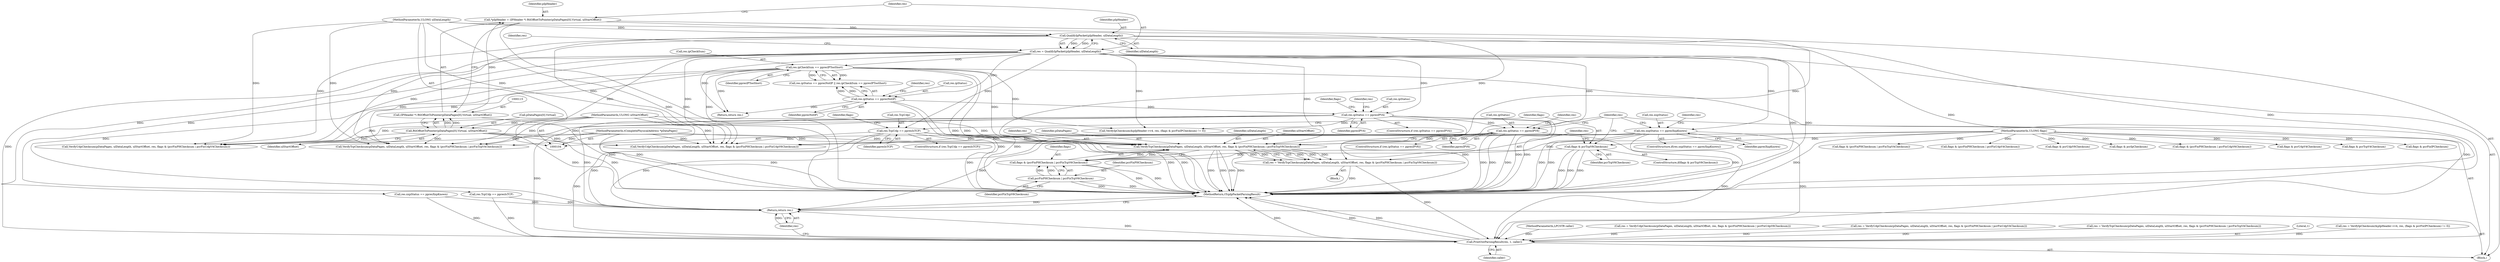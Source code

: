 digraph "1_kvm-guest-drivers-windows_723416fa4210b7464b28eab89cc76252e6193ac1_3@pointer" {
"1000246" [label="(Call,VerifyTcpChecksum(pDataPages, ulDataLength, ulStartOffset, res, flags & (pcrFixPHChecksum | pcrFixTcpV6Checksum)))"];
"1000105" [label="(MethodParameterIn,tCompletePhysicalAddress *pDataPages)"];
"1000126" [label="(Call,QualifyIpPacket(pIpHeader, ulDataLength))"];
"1000112" [label="(Call,*pIpHeader = (IPHeader *) RtlOffsetToPointer(pDataPages[0].Virtual, ulStartOffset))"];
"1000114" [label="(Call,(IPHeader *) RtlOffsetToPointer(pDataPages[0].Virtual, ulStartOffset))"];
"1000116" [label="(Call,RtlOffsetToPointer(pDataPages[0].Virtual, ulStartOffset))"];
"1000107" [label="(MethodParameterIn,ULONG ulStartOffset)"];
"1000106" [label="(MethodParameterIn,ULONG ulDataLength)"];
"1000136" [label="(Call,res.ipCheckSum == ppresIPTooShort)"];
"1000124" [label="(Call,res = QualifyIpPacket(pIpHeader, ulDataLength))"];
"1000226" [label="(Call,res.xxpStatus == ppresXxpKnown)"];
"1000233" [label="(Call,res.TcpUdp == ppresIsTCP)"];
"1000219" [label="(Call,res.ipStatus == ppresIPV6)"];
"1000144" [label="(Call,res.ipStatus == ppresIPV4)"];
"1000131" [label="(Call,res.ipStatus == ppresNotIP)"];
"1000251" [label="(Call,flags & (pcrFixPHChecksum | pcrFixTcpV6Checksum))"];
"1000240" [label="(Call,flags & pcrTcpV6Checksum)"];
"1000108" [label="(MethodParameterIn,ULONG flags)"];
"1000253" [label="(Call,pcrFixPHChecksum | pcrFixTcpV6Checksum)"];
"1000244" [label="(Call,res = VerifyTcpChecksum(pDataPages, ulDataLength, ulStartOffset, res, flags & (pcrFixPHChecksum | pcrFixTcpV6Checksum)))"];
"1000275" [label="(Call,PrintOutParsingResult(res, 1, caller))"];
"1000279" [label="(Return,return res;)"];
"1000265" [label="(Call,VerifyUdpChecksum(pDataPages, ulDataLength, ulStartOffset, res, flags & (pcrFixPHChecksum | pcrFixUdpV6Checksum)))"];
"1000241" [label="(Identifier,flags)"];
"1000250" [label="(Identifier,res)"];
"1000252" [label="(Identifier,flags)"];
"1000126" [label="(Call,QualifyIpPacket(pIpHeader, ulDataLength))"];
"1000131" [label="(Call,res.ipStatus == ppresNotIP)"];
"1000226" [label="(Call,res.xxpStatus == ppresXxpKnown)"];
"1000107" [label="(MethodParameterIn,ULONG ulStartOffset)"];
"1000109" [label="(MethodParameterIn,LPCSTR caller)"];
"1000239" [label="(ControlStructure,if(flags & pcrTcpV6Checksum))"];
"1000108" [label="(MethodParameterIn,ULONG flags)"];
"1000270" [label="(Call,flags & (pcrFixPHChecksum | pcrFixUdpV6Checksum))"];
"1000144" [label="(Call,res.ipStatus == ppresIPV4)"];
"1000260" [label="(Identifier,flags)"];
"1000220" [label="(Call,res.ipStatus)"];
"1000152" [label="(Identifier,flags)"];
"1000240" [label="(Call,flags & pcrTcpV6Checksum)"];
"1000218" [label="(ControlStructure,if (res.ipStatus == ppresIPV6))"];
"1000234" [label="(Call,res.TcpUdp)"];
"1000233" [label="(Call,res.TcpUdp == ppresIsTCP)"];
"1000138" [label="(Identifier,res)"];
"1000156" [label="(Call,VerifyIpChecksum(&pIpHeader->v4, res, (flags & pcrFixIPChecksum) != 0))"];
"1000227" [label="(Call,res.xxpStatus)"];
"1000122" [label="(Identifier,ulStartOffset)"];
"1000242" [label="(Identifier,pcrTcpV6Checksum)"];
"1000237" [label="(Identifier,ppresIsTCP)"];
"1000279" [label="(Return,return res;)"];
"1000125" [label="(Identifier,res)"];
"1000255" [label="(Identifier,pcrFixTcpV6Checksum)"];
"1000201" [label="(Call,flags & pcrUdpV4Checksum)"];
"1000243" [label="(Block,)"];
"1000182" [label="(Call,flags & pcrTcpV4Checksum)"];
"1000244" [label="(Call,res = VerifyTcpChecksum(pDataPages, ulDataLength, ulStartOffset, res, flags & (pcrFixPHChecksum | pcrFixTcpV6Checksum)))"];
"1000221" [label="(Identifier,res)"];
"1000145" [label="(Call,res.ipStatus)"];
"1000247" [label="(Identifier,pDataPages)"];
"1000175" [label="(Call,res.TcpUdp == ppresIsTCP)"];
"1000168" [label="(Call,res.xxpStatus == ppresXxpKnown)"];
"1000245" [label="(Identifier,res)"];
"1000225" [label="(ControlStructure,if(res.xxpStatus == ppresXxpKnown))"];
"1000148" [label="(Identifier,ppresIPV4)"];
"1000135" [label="(Identifier,ppresNotIP)"];
"1000112" [label="(Call,*pIpHeader = (IPHeader *) RtlOffsetToPointer(pDataPages[0].Virtual, ulStartOffset))"];
"1000127" [label="(Identifier,pIpHeader)"];
"1000263" [label="(Call,res = VerifyUdpChecksum(pDataPages, ulDataLength, ulStartOffset, res, flags & (pcrFixPHChecksum | pcrFixUdpV6Checksum)))"];
"1000248" [label="(Identifier,ulDataLength)"];
"1000141" [label="(Return,return res;)"];
"1000143" [label="(ControlStructure,if (res.ipStatus == ppresIPV4))"];
"1000254" [label="(Identifier,pcrFixPHChecksum)"];
"1000232" [label="(ControlStructure,if (res.TcpUdp == ppresIsTCP))"];
"1000110" [label="(Block,)"];
"1000163" [label="(Call,flags & pcrFixIPChecksum)"];
"1000230" [label="(Identifier,ppresXxpKnown)"];
"1000246" [label="(Call,VerifyTcpChecksum(pDataPages, ulDataLength, ulStartOffset, res, flags & (pcrFixPHChecksum | pcrFixTcpV6Checksum)))"];
"1000128" [label="(Identifier,ulDataLength)"];
"1000113" [label="(Identifier,pIpHeader)"];
"1000205" [label="(Call,res = VerifyUdpChecksum(pDataPages, ulDataLength, ulStartOffset, res, flags & (pcrFixPHChecksum | pcrFixUdpV4Checksum)))"];
"1000276" [label="(Identifier,res)"];
"1000114" [label="(Call,(IPHeader *) RtlOffsetToPointer(pDataPages[0].Virtual, ulStartOffset))"];
"1000223" [label="(Identifier,ppresIPV6)"];
"1000193" [label="(Call,flags & (pcrFixPHChecksum | pcrFixTcpV4Checksum))"];
"1000186" [label="(Call,res = VerifyTcpChecksum(pDataPages, ulDataLength, ulStartOffset, res, flags & (pcrFixPHChecksum | pcrFixTcpV4Checksum)))"];
"1000212" [label="(Call,flags & (pcrFixPHChecksum | pcrFixUdpV4Checksum))"];
"1000235" [label="(Identifier,res)"];
"1000130" [label="(Call,res.ipStatus == ppresNotIP || res.ipCheckSum == ppresIPTooShort)"];
"1000259" [label="(Call,flags & pcrUdpV6Checksum)"];
"1000277" [label="(Literal,1)"];
"1000281" [label="(MethodReturn,tTcpIpPacketParsingResult)"];
"1000253" [label="(Call,pcrFixPHChecksum | pcrFixTcpV6Checksum)"];
"1000280" [label="(Identifier,res)"];
"1000140" [label="(Identifier,ppresIPTooShort)"];
"1000154" [label="(Call,res = VerifyIpChecksum(&pIpHeader->v4, res, (flags & pcrFixIPChecksum) != 0))"];
"1000219" [label="(Call,res.ipStatus == ppresIPV6)"];
"1000249" [label="(Identifier,ulStartOffset)"];
"1000278" [label="(Identifier,caller)"];
"1000228" [label="(Identifier,res)"];
"1000124" [label="(Call,res = QualifyIpPacket(pIpHeader, ulDataLength))"];
"1000188" [label="(Call,VerifyTcpChecksum(pDataPages, ulDataLength, ulStartOffset, res, flags & (pcrFixPHChecksum | pcrFixTcpV4Checksum)))"];
"1000136" [label="(Call,res.ipCheckSum == ppresIPTooShort)"];
"1000275" [label="(Call,PrintOutParsingResult(res, 1, caller))"];
"1000106" [label="(MethodParameterIn,ULONG ulDataLength)"];
"1000137" [label="(Call,res.ipCheckSum)"];
"1000132" [label="(Call,res.ipStatus)"];
"1000116" [label="(Call,RtlOffsetToPointer(pDataPages[0].Virtual, ulStartOffset))"];
"1000117" [label="(Call,pDataPages[0].Virtual)"];
"1000105" [label="(MethodParameterIn,tCompletePhysicalAddress *pDataPages)"];
"1000133" [label="(Identifier,res)"];
"1000251" [label="(Call,flags & (pcrFixPHChecksum | pcrFixTcpV6Checksum))"];
"1000151" [label="(Call,flags & pcrIpChecksum)"];
"1000207" [label="(Call,VerifyUdpChecksum(pDataPages, ulDataLength, ulStartOffset, res, flags & (pcrFixPHChecksum | pcrFixUdpV4Checksum)))"];
"1000246" -> "1000244"  [label="AST: "];
"1000246" -> "1000251"  [label="CFG: "];
"1000247" -> "1000246"  [label="AST: "];
"1000248" -> "1000246"  [label="AST: "];
"1000249" -> "1000246"  [label="AST: "];
"1000250" -> "1000246"  [label="AST: "];
"1000251" -> "1000246"  [label="AST: "];
"1000244" -> "1000246"  [label="CFG: "];
"1000246" -> "1000281"  [label="DDG: "];
"1000246" -> "1000281"  [label="DDG: "];
"1000246" -> "1000281"  [label="DDG: "];
"1000246" -> "1000281"  [label="DDG: "];
"1000246" -> "1000244"  [label="DDG: "];
"1000246" -> "1000244"  [label="DDG: "];
"1000246" -> "1000244"  [label="DDG: "];
"1000246" -> "1000244"  [label="DDG: "];
"1000246" -> "1000244"  [label="DDG: "];
"1000105" -> "1000246"  [label="DDG: "];
"1000126" -> "1000246"  [label="DDG: "];
"1000106" -> "1000246"  [label="DDG: "];
"1000116" -> "1000246"  [label="DDG: "];
"1000107" -> "1000246"  [label="DDG: "];
"1000136" -> "1000246"  [label="DDG: "];
"1000124" -> "1000246"  [label="DDG: "];
"1000226" -> "1000246"  [label="DDG: "];
"1000233" -> "1000246"  [label="DDG: "];
"1000219" -> "1000246"  [label="DDG: "];
"1000251" -> "1000246"  [label="DDG: "];
"1000251" -> "1000246"  [label="DDG: "];
"1000105" -> "1000104"  [label="AST: "];
"1000105" -> "1000281"  [label="DDG: "];
"1000105" -> "1000188"  [label="DDG: "];
"1000105" -> "1000207"  [label="DDG: "];
"1000105" -> "1000265"  [label="DDG: "];
"1000126" -> "1000124"  [label="AST: "];
"1000126" -> "1000128"  [label="CFG: "];
"1000127" -> "1000126"  [label="AST: "];
"1000128" -> "1000126"  [label="AST: "];
"1000124" -> "1000126"  [label="CFG: "];
"1000126" -> "1000281"  [label="DDG: "];
"1000126" -> "1000281"  [label="DDG: "];
"1000126" -> "1000124"  [label="DDG: "];
"1000126" -> "1000124"  [label="DDG: "];
"1000112" -> "1000126"  [label="DDG: "];
"1000106" -> "1000126"  [label="DDG: "];
"1000126" -> "1000188"  [label="DDG: "];
"1000126" -> "1000207"  [label="DDG: "];
"1000126" -> "1000265"  [label="DDG: "];
"1000112" -> "1000110"  [label="AST: "];
"1000112" -> "1000114"  [label="CFG: "];
"1000113" -> "1000112"  [label="AST: "];
"1000114" -> "1000112"  [label="AST: "];
"1000125" -> "1000112"  [label="CFG: "];
"1000112" -> "1000281"  [label="DDG: "];
"1000114" -> "1000112"  [label="DDG: "];
"1000114" -> "1000116"  [label="CFG: "];
"1000115" -> "1000114"  [label="AST: "];
"1000116" -> "1000114"  [label="AST: "];
"1000114" -> "1000281"  [label="DDG: "];
"1000116" -> "1000114"  [label="DDG: "];
"1000116" -> "1000114"  [label="DDG: "];
"1000116" -> "1000122"  [label="CFG: "];
"1000117" -> "1000116"  [label="AST: "];
"1000122" -> "1000116"  [label="AST: "];
"1000116" -> "1000281"  [label="DDG: "];
"1000116" -> "1000281"  [label="DDG: "];
"1000107" -> "1000116"  [label="DDG: "];
"1000116" -> "1000188"  [label="DDG: "];
"1000116" -> "1000207"  [label="DDG: "];
"1000116" -> "1000265"  [label="DDG: "];
"1000107" -> "1000104"  [label="AST: "];
"1000107" -> "1000281"  [label="DDG: "];
"1000107" -> "1000188"  [label="DDG: "];
"1000107" -> "1000207"  [label="DDG: "];
"1000107" -> "1000265"  [label="DDG: "];
"1000106" -> "1000104"  [label="AST: "];
"1000106" -> "1000281"  [label="DDG: "];
"1000106" -> "1000188"  [label="DDG: "];
"1000106" -> "1000207"  [label="DDG: "];
"1000106" -> "1000265"  [label="DDG: "];
"1000136" -> "1000130"  [label="AST: "];
"1000136" -> "1000140"  [label="CFG: "];
"1000137" -> "1000136"  [label="AST: "];
"1000140" -> "1000136"  [label="AST: "];
"1000130" -> "1000136"  [label="CFG: "];
"1000136" -> "1000281"  [label="DDG: "];
"1000136" -> "1000281"  [label="DDG: "];
"1000136" -> "1000130"  [label="DDG: "];
"1000136" -> "1000130"  [label="DDG: "];
"1000124" -> "1000136"  [label="DDG: "];
"1000136" -> "1000141"  [label="DDG: "];
"1000136" -> "1000156"  [label="DDG: "];
"1000136" -> "1000188"  [label="DDG: "];
"1000136" -> "1000207"  [label="DDG: "];
"1000136" -> "1000265"  [label="DDG: "];
"1000136" -> "1000275"  [label="DDG: "];
"1000136" -> "1000279"  [label="DDG: "];
"1000124" -> "1000110"  [label="AST: "];
"1000125" -> "1000124"  [label="AST: "];
"1000133" -> "1000124"  [label="CFG: "];
"1000124" -> "1000281"  [label="DDG: "];
"1000124" -> "1000281"  [label="DDG: "];
"1000124" -> "1000131"  [label="DDG: "];
"1000124" -> "1000141"  [label="DDG: "];
"1000124" -> "1000144"  [label="DDG: "];
"1000124" -> "1000156"  [label="DDG: "];
"1000124" -> "1000168"  [label="DDG: "];
"1000124" -> "1000175"  [label="DDG: "];
"1000124" -> "1000188"  [label="DDG: "];
"1000124" -> "1000207"  [label="DDG: "];
"1000124" -> "1000219"  [label="DDG: "];
"1000124" -> "1000226"  [label="DDG: "];
"1000124" -> "1000233"  [label="DDG: "];
"1000124" -> "1000265"  [label="DDG: "];
"1000124" -> "1000275"  [label="DDG: "];
"1000226" -> "1000225"  [label="AST: "];
"1000226" -> "1000230"  [label="CFG: "];
"1000227" -> "1000226"  [label="AST: "];
"1000230" -> "1000226"  [label="AST: "];
"1000235" -> "1000226"  [label="CFG: "];
"1000276" -> "1000226"  [label="CFG: "];
"1000226" -> "1000281"  [label="DDG: "];
"1000226" -> "1000281"  [label="DDG: "];
"1000226" -> "1000281"  [label="DDG: "];
"1000226" -> "1000265"  [label="DDG: "];
"1000226" -> "1000275"  [label="DDG: "];
"1000226" -> "1000279"  [label="DDG: "];
"1000233" -> "1000232"  [label="AST: "];
"1000233" -> "1000237"  [label="CFG: "];
"1000234" -> "1000233"  [label="AST: "];
"1000237" -> "1000233"  [label="AST: "];
"1000241" -> "1000233"  [label="CFG: "];
"1000260" -> "1000233"  [label="CFG: "];
"1000233" -> "1000281"  [label="DDG: "];
"1000233" -> "1000281"  [label="DDG: "];
"1000233" -> "1000281"  [label="DDG: "];
"1000233" -> "1000265"  [label="DDG: "];
"1000233" -> "1000275"  [label="DDG: "];
"1000233" -> "1000279"  [label="DDG: "];
"1000219" -> "1000218"  [label="AST: "];
"1000219" -> "1000223"  [label="CFG: "];
"1000220" -> "1000219"  [label="AST: "];
"1000223" -> "1000219"  [label="AST: "];
"1000228" -> "1000219"  [label="CFG: "];
"1000276" -> "1000219"  [label="CFG: "];
"1000219" -> "1000281"  [label="DDG: "];
"1000219" -> "1000281"  [label="DDG: "];
"1000219" -> "1000281"  [label="DDG: "];
"1000144" -> "1000219"  [label="DDG: "];
"1000219" -> "1000265"  [label="DDG: "];
"1000219" -> "1000275"  [label="DDG: "];
"1000219" -> "1000279"  [label="DDG: "];
"1000144" -> "1000143"  [label="AST: "];
"1000144" -> "1000148"  [label="CFG: "];
"1000145" -> "1000144"  [label="AST: "];
"1000148" -> "1000144"  [label="AST: "];
"1000152" -> "1000144"  [label="CFG: "];
"1000221" -> "1000144"  [label="CFG: "];
"1000144" -> "1000281"  [label="DDG: "];
"1000144" -> "1000281"  [label="DDG: "];
"1000144" -> "1000281"  [label="DDG: "];
"1000131" -> "1000144"  [label="DDG: "];
"1000144" -> "1000156"  [label="DDG: "];
"1000144" -> "1000188"  [label="DDG: "];
"1000144" -> "1000207"  [label="DDG: "];
"1000144" -> "1000275"  [label="DDG: "];
"1000144" -> "1000279"  [label="DDG: "];
"1000131" -> "1000130"  [label="AST: "];
"1000131" -> "1000135"  [label="CFG: "];
"1000132" -> "1000131"  [label="AST: "];
"1000135" -> "1000131"  [label="AST: "];
"1000138" -> "1000131"  [label="CFG: "];
"1000130" -> "1000131"  [label="CFG: "];
"1000131" -> "1000281"  [label="DDG: "];
"1000131" -> "1000281"  [label="DDG: "];
"1000131" -> "1000130"  [label="DDG: "];
"1000131" -> "1000130"  [label="DDG: "];
"1000131" -> "1000141"  [label="DDG: "];
"1000251" -> "1000253"  [label="CFG: "];
"1000252" -> "1000251"  [label="AST: "];
"1000253" -> "1000251"  [label="AST: "];
"1000251" -> "1000281"  [label="DDG: "];
"1000251" -> "1000281"  [label="DDG: "];
"1000240" -> "1000251"  [label="DDG: "];
"1000108" -> "1000251"  [label="DDG: "];
"1000253" -> "1000251"  [label="DDG: "];
"1000253" -> "1000251"  [label="DDG: "];
"1000240" -> "1000239"  [label="AST: "];
"1000240" -> "1000242"  [label="CFG: "];
"1000241" -> "1000240"  [label="AST: "];
"1000242" -> "1000240"  [label="AST: "];
"1000245" -> "1000240"  [label="CFG: "];
"1000276" -> "1000240"  [label="CFG: "];
"1000240" -> "1000281"  [label="DDG: "];
"1000240" -> "1000281"  [label="DDG: "];
"1000240" -> "1000281"  [label="DDG: "];
"1000108" -> "1000240"  [label="DDG: "];
"1000108" -> "1000104"  [label="AST: "];
"1000108" -> "1000281"  [label="DDG: "];
"1000108" -> "1000151"  [label="DDG: "];
"1000108" -> "1000163"  [label="DDG: "];
"1000108" -> "1000182"  [label="DDG: "];
"1000108" -> "1000193"  [label="DDG: "];
"1000108" -> "1000201"  [label="DDG: "];
"1000108" -> "1000212"  [label="DDG: "];
"1000108" -> "1000259"  [label="DDG: "];
"1000108" -> "1000270"  [label="DDG: "];
"1000253" -> "1000255"  [label="CFG: "];
"1000254" -> "1000253"  [label="AST: "];
"1000255" -> "1000253"  [label="AST: "];
"1000253" -> "1000281"  [label="DDG: "];
"1000253" -> "1000281"  [label="DDG: "];
"1000244" -> "1000243"  [label="AST: "];
"1000245" -> "1000244"  [label="AST: "];
"1000276" -> "1000244"  [label="CFG: "];
"1000244" -> "1000281"  [label="DDG: "];
"1000244" -> "1000275"  [label="DDG: "];
"1000275" -> "1000110"  [label="AST: "];
"1000275" -> "1000278"  [label="CFG: "];
"1000276" -> "1000275"  [label="AST: "];
"1000277" -> "1000275"  [label="AST: "];
"1000278" -> "1000275"  [label="AST: "];
"1000280" -> "1000275"  [label="CFG: "];
"1000275" -> "1000281"  [label="DDG: "];
"1000275" -> "1000281"  [label="DDG: "];
"1000275" -> "1000281"  [label="DDG: "];
"1000186" -> "1000275"  [label="DDG: "];
"1000168" -> "1000275"  [label="DDG: "];
"1000205" -> "1000275"  [label="DDG: "];
"1000154" -> "1000275"  [label="DDG: "];
"1000263" -> "1000275"  [label="DDG: "];
"1000175" -> "1000275"  [label="DDG: "];
"1000109" -> "1000275"  [label="DDG: "];
"1000275" -> "1000279"  [label="DDG: "];
"1000279" -> "1000110"  [label="AST: "];
"1000279" -> "1000280"  [label="CFG: "];
"1000280" -> "1000279"  [label="AST: "];
"1000281" -> "1000279"  [label="CFG: "];
"1000279" -> "1000281"  [label="DDG: "];
"1000280" -> "1000279"  [label="DDG: "];
"1000168" -> "1000279"  [label="DDG: "];
"1000175" -> "1000279"  [label="DDG: "];
}
